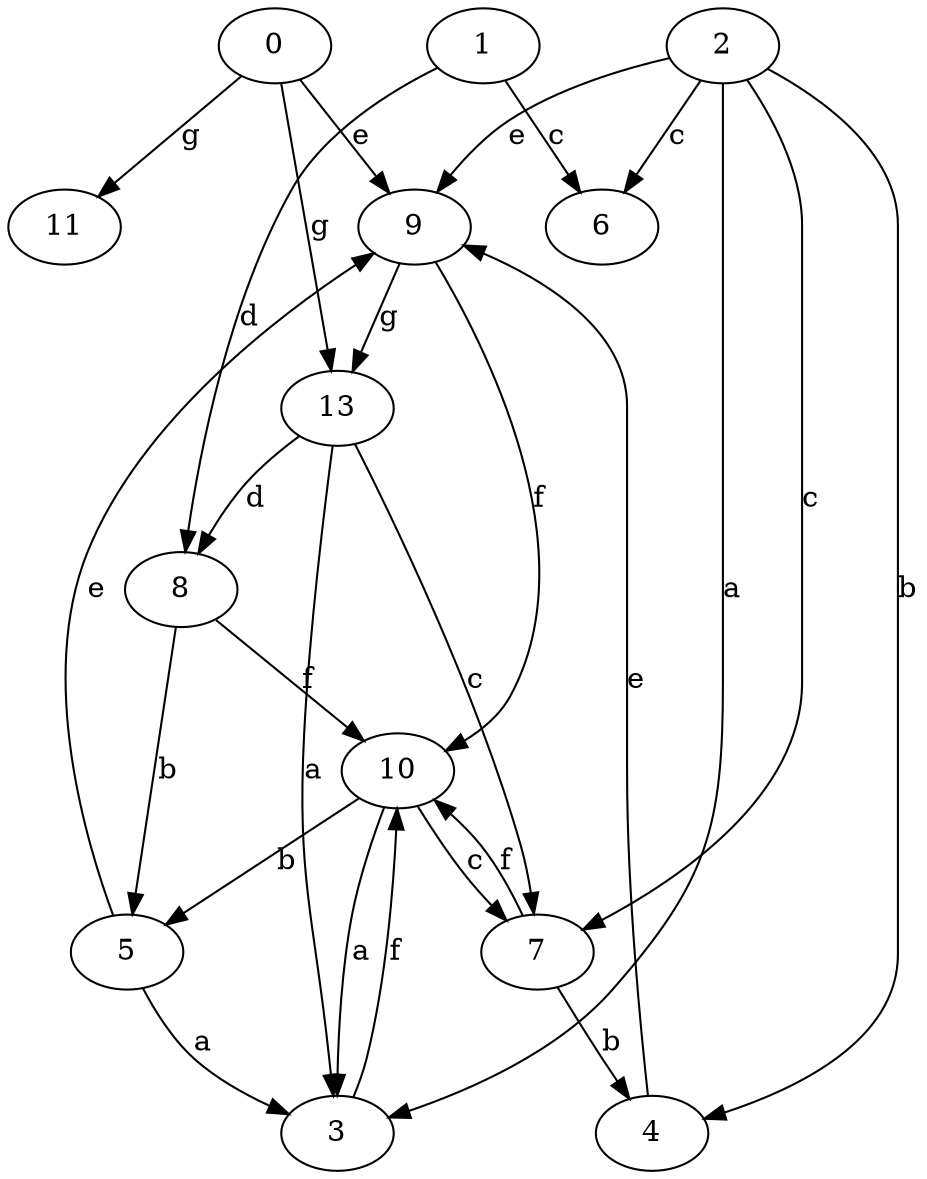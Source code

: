 strict digraph  {
0;
3;
4;
1;
5;
6;
7;
8;
9;
10;
11;
13;
2;
0 -> 9  [label=e];
0 -> 11  [label=g];
0 -> 13  [label=g];
3 -> 10  [label=f];
4 -> 9  [label=e];
1 -> 6  [label=c];
1 -> 8  [label=d];
5 -> 3  [label=a];
5 -> 9  [label=e];
7 -> 4  [label=b];
7 -> 10  [label=f];
8 -> 5  [label=b];
8 -> 10  [label=f];
9 -> 10  [label=f];
9 -> 13  [label=g];
10 -> 3  [label=a];
10 -> 5  [label=b];
10 -> 7  [label=c];
13 -> 3  [label=a];
13 -> 7  [label=c];
13 -> 8  [label=d];
2 -> 3  [label=a];
2 -> 4  [label=b];
2 -> 6  [label=c];
2 -> 7  [label=c];
2 -> 9  [label=e];
}
